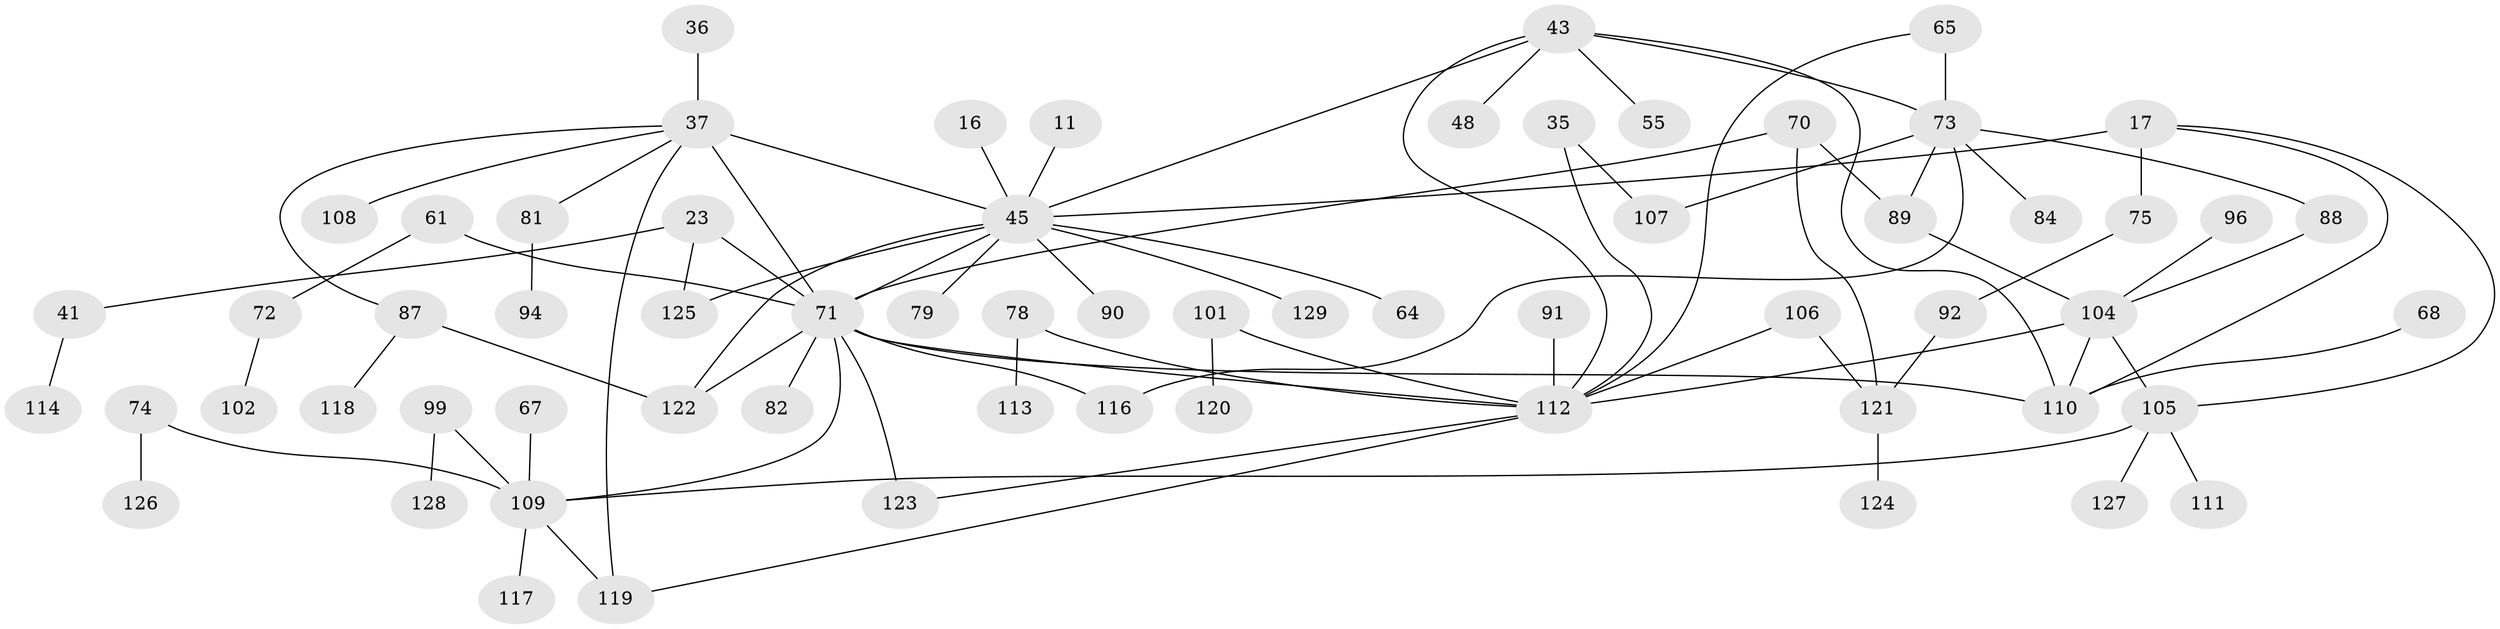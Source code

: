 // original degree distribution, {9: 0.007751937984496124, 4: 0.06201550387596899, 6: 0.031007751937984496, 3: 0.2558139534883721, 7: 0.023255813953488372, 2: 0.24806201550387597, 1: 0.32558139534883723, 5: 0.03875968992248062, 8: 0.007751937984496124}
// Generated by graph-tools (version 1.1) at 2025/41/03/09/25 04:41:19]
// undirected, 64 vertices, 84 edges
graph export_dot {
graph [start="1"]
  node [color=gray90,style=filled];
  11;
  16;
  17 [super="+3"];
  23 [super="+10"];
  35;
  36;
  37 [super="+4+5"];
  41;
  43 [super="+40+27"];
  45 [super="+14"];
  48;
  55;
  61;
  64;
  65 [super="+57"];
  67;
  68;
  70 [super="+21+66+69"];
  71 [super="+7+8+26+6+53"];
  72;
  73 [super="+47"];
  74;
  75 [super="+18"];
  78;
  79;
  81;
  82;
  84;
  87 [super="+51"];
  88;
  89 [super="+77"];
  90;
  91;
  92;
  94;
  96;
  99;
  101;
  102;
  104 [super="+38+46"];
  105 [super="+29+95+97"];
  106;
  107;
  108;
  109 [super="+85+28+42"];
  110 [super="+59+33"];
  111;
  112 [super="+32+103"];
  113;
  114;
  116 [super="+50+54+60"];
  117;
  118;
  119 [super="+86+115"];
  120;
  121 [super="+83"];
  122 [super="+100"];
  123 [super="+58"];
  124;
  125 [super="+93"];
  126;
  127;
  128;
  129;
  11 -- 45;
  16 -- 45;
  17 -- 45 [weight=2];
  17 -- 75;
  17 -- 105;
  17 -- 110;
  23 -- 41;
  23 -- 71 [weight=2];
  23 -- 125;
  35 -- 107;
  35 -- 112;
  36 -- 37;
  37 -- 108;
  37 -- 81;
  37 -- 71 [weight=3];
  37 -- 45;
  37 -- 87;
  37 -- 119;
  41 -- 114;
  43 -- 55;
  43 -- 48;
  43 -- 112;
  43 -- 110;
  43 -- 73;
  43 -- 45;
  45 -- 71 [weight=2];
  45 -- 64;
  45 -- 129;
  45 -- 79;
  45 -- 90;
  45 -- 122;
  45 -- 125;
  61 -- 72;
  61 -- 71;
  65 -- 73 [weight=2];
  65 -- 112;
  67 -- 109;
  68 -- 110;
  70 -- 71 [weight=2];
  70 -- 89 [weight=2];
  70 -- 121;
  71 -- 122;
  71 -- 123 [weight=3];
  71 -- 82;
  71 -- 112 [weight=2];
  71 -- 116;
  71 -- 110;
  71 -- 109;
  72 -- 102;
  73 -- 84;
  73 -- 88;
  73 -- 107;
  73 -- 116;
  73 -- 89;
  74 -- 126;
  74 -- 109;
  75 -- 92;
  78 -- 113;
  78 -- 112;
  81 -- 94;
  87 -- 118;
  87 -- 122 [weight=2];
  88 -- 104;
  89 -- 104;
  91 -- 112;
  92 -- 121;
  96 -- 104;
  99 -- 128;
  99 -- 109;
  101 -- 120;
  101 -- 112;
  104 -- 112 [weight=2];
  104 -- 105;
  104 -- 110;
  105 -- 127;
  105 -- 109;
  105 -- 111;
  106 -- 121;
  106 -- 112;
  109 -- 119;
  109 -- 117;
  112 -- 123;
  112 -- 119;
  121 -- 124;
}
